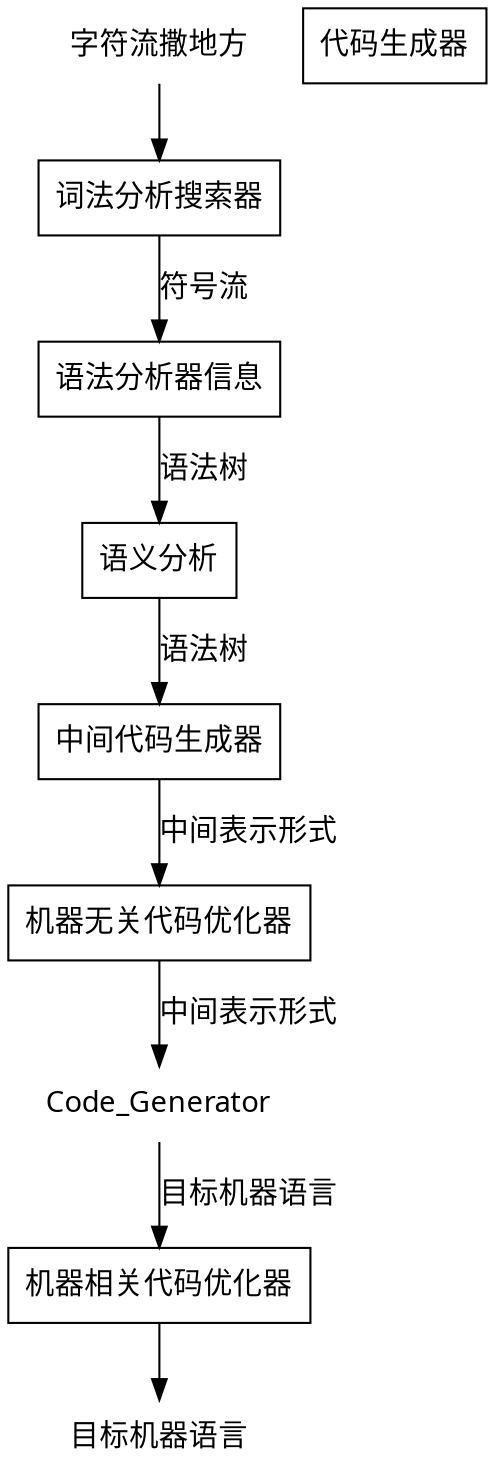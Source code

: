 digraph G2 {
  edge [fontname="楷体"];
  node [shape=box, fontname="楷体" size="20,20"];
  {
    Lexical_Analyzer [label="词法分析搜索器"];
    Syntax_Analyzer [label="语法分析器信息" ];
    Semantic_Analyzer [label="语义分析" ];
    Intermediate_Code_Generator [label="中间代码生成器" ];
    Machine_Independent_Code_Optimizer [label="机器无关代码优化器" ];
    Code_Generator22 [label="代码生成器" ];
    Machine_Dependent_Code_Optimizer [label="机器相关代码优化器" ];
  }
  node[shape=plaintext, fontname="楷体" ]{
    character_stream [label="字符流撒地方"];
    target_machine_code [label="目标机器语言" ];
    }
    character_stream ->Lexical_Analyzer;
    Lexical_Analyzer ->Syntax_Analyzer [label="符号流"];
    Syntax_Analyzer ->Semantic_Analyzer [label="语法树"];
    Semantic_Analyzer ->Intermediate_Code_Generator [label="语法树"] ;
    Intermediate_Code_Generator->Machine_Independent_Code_Optimizer [label="中间表示形式"];
    Machine_Independent_Code_Optimizer ->Code_Generator [label="中间表示形式"];
    Code_Generator ->Machine_Dependent_Code_Optimizer [label="目标机器语言"];
    Machine_Dependent_Code_Optimizer->target_machine_code ;
}